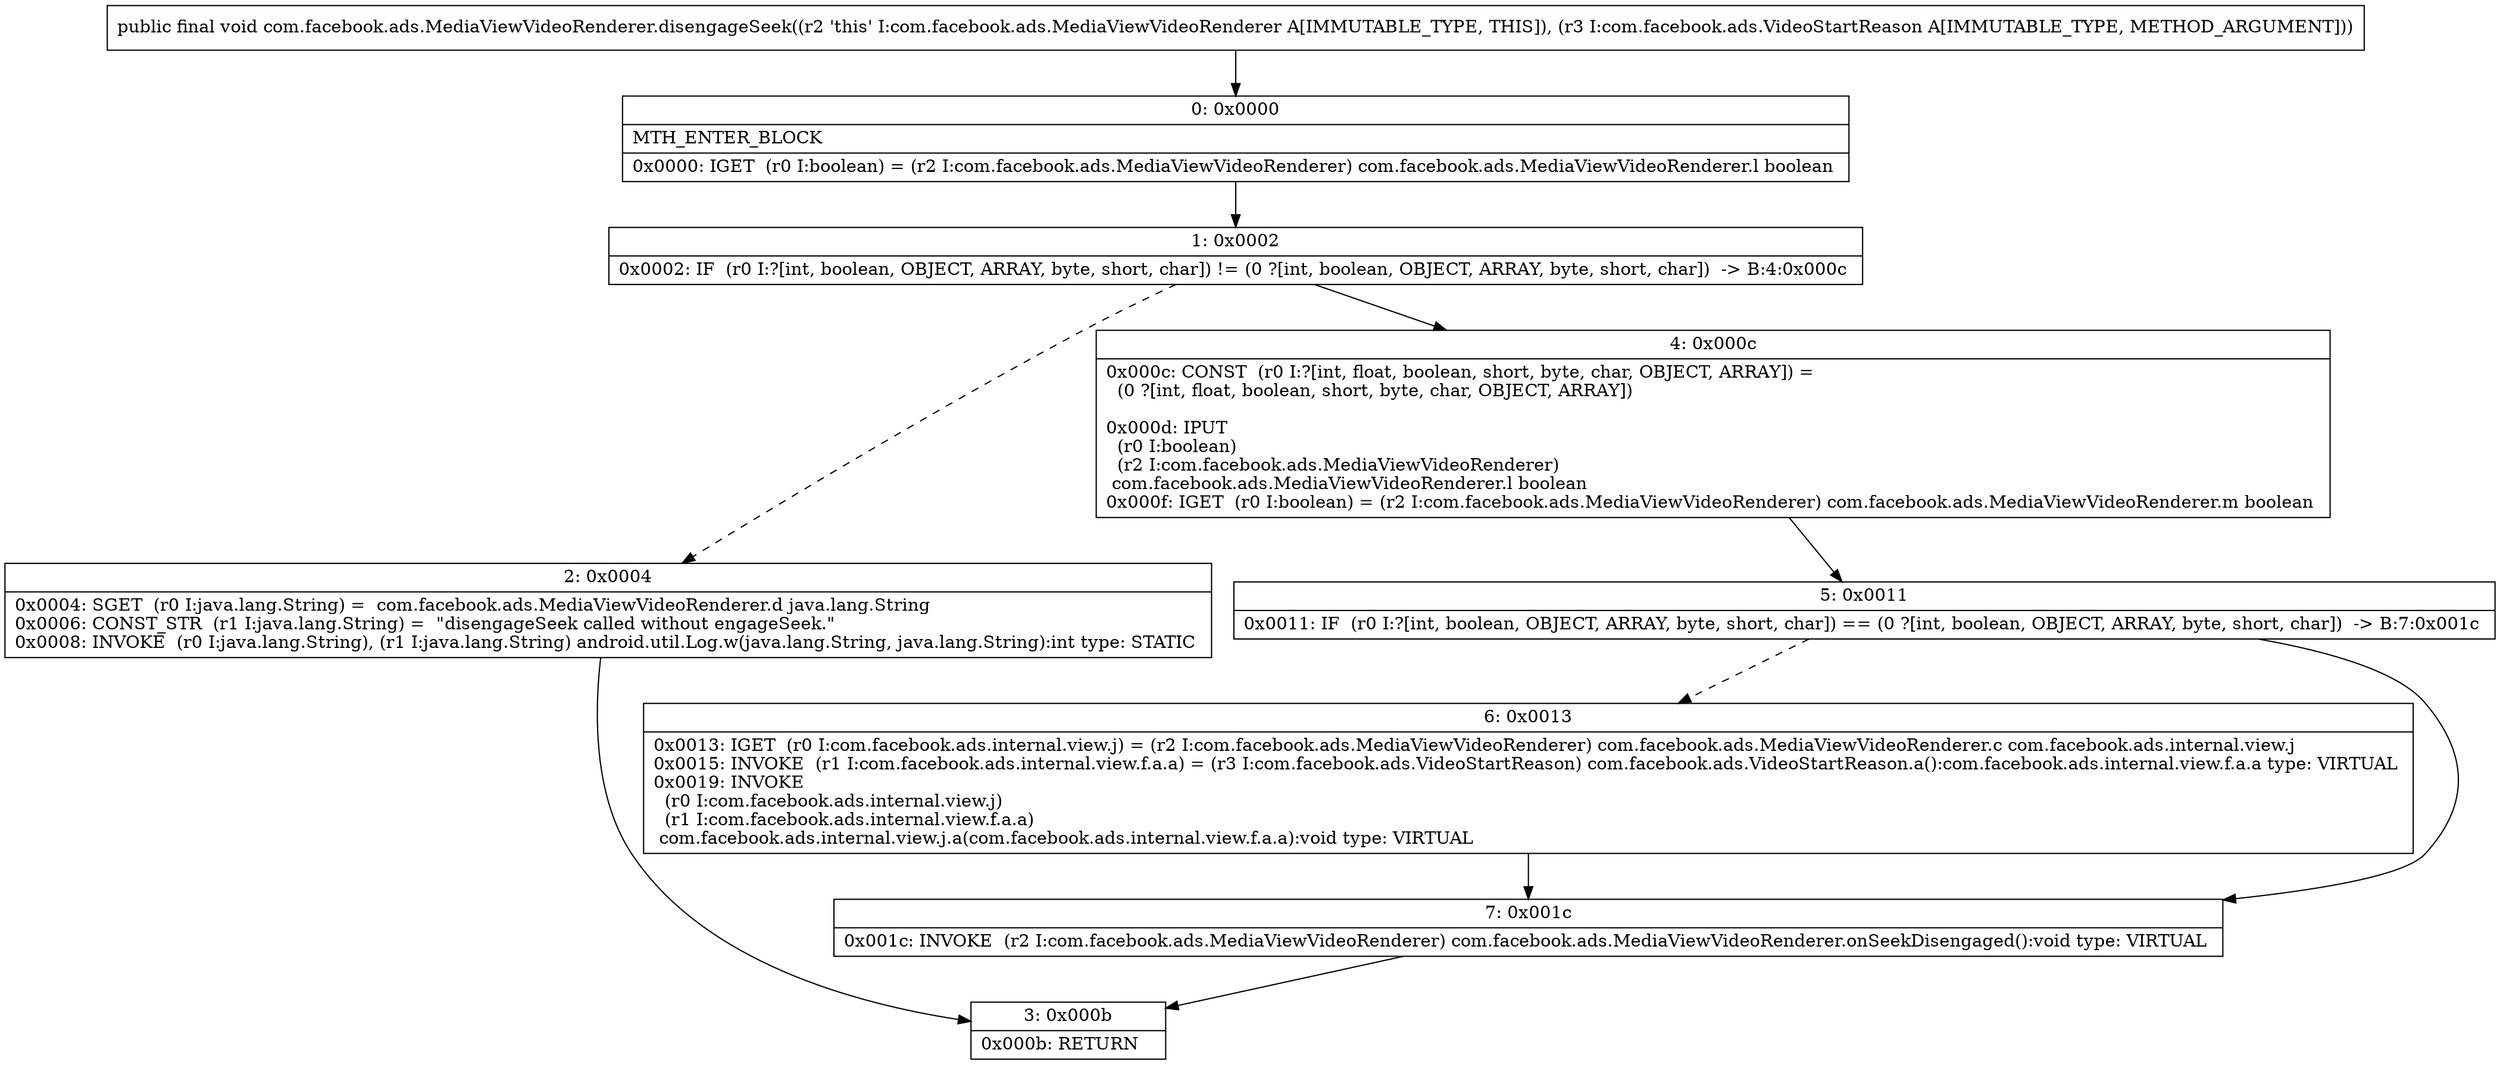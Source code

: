 digraph "CFG forcom.facebook.ads.MediaViewVideoRenderer.disengageSeek(Lcom\/facebook\/ads\/VideoStartReason;)V" {
Node_0 [shape=record,label="{0\:\ 0x0000|MTH_ENTER_BLOCK\l|0x0000: IGET  (r0 I:boolean) = (r2 I:com.facebook.ads.MediaViewVideoRenderer) com.facebook.ads.MediaViewVideoRenderer.l boolean \l}"];
Node_1 [shape=record,label="{1\:\ 0x0002|0x0002: IF  (r0 I:?[int, boolean, OBJECT, ARRAY, byte, short, char]) != (0 ?[int, boolean, OBJECT, ARRAY, byte, short, char])  \-\> B:4:0x000c \l}"];
Node_2 [shape=record,label="{2\:\ 0x0004|0x0004: SGET  (r0 I:java.lang.String) =  com.facebook.ads.MediaViewVideoRenderer.d java.lang.String \l0x0006: CONST_STR  (r1 I:java.lang.String) =  \"disengageSeek called without engageSeek.\" \l0x0008: INVOKE  (r0 I:java.lang.String), (r1 I:java.lang.String) android.util.Log.w(java.lang.String, java.lang.String):int type: STATIC \l}"];
Node_3 [shape=record,label="{3\:\ 0x000b|0x000b: RETURN   \l}"];
Node_4 [shape=record,label="{4\:\ 0x000c|0x000c: CONST  (r0 I:?[int, float, boolean, short, byte, char, OBJECT, ARRAY]) = \l  (0 ?[int, float, boolean, short, byte, char, OBJECT, ARRAY])\l \l0x000d: IPUT  \l  (r0 I:boolean)\l  (r2 I:com.facebook.ads.MediaViewVideoRenderer)\l com.facebook.ads.MediaViewVideoRenderer.l boolean \l0x000f: IGET  (r0 I:boolean) = (r2 I:com.facebook.ads.MediaViewVideoRenderer) com.facebook.ads.MediaViewVideoRenderer.m boolean \l}"];
Node_5 [shape=record,label="{5\:\ 0x0011|0x0011: IF  (r0 I:?[int, boolean, OBJECT, ARRAY, byte, short, char]) == (0 ?[int, boolean, OBJECT, ARRAY, byte, short, char])  \-\> B:7:0x001c \l}"];
Node_6 [shape=record,label="{6\:\ 0x0013|0x0013: IGET  (r0 I:com.facebook.ads.internal.view.j) = (r2 I:com.facebook.ads.MediaViewVideoRenderer) com.facebook.ads.MediaViewVideoRenderer.c com.facebook.ads.internal.view.j \l0x0015: INVOKE  (r1 I:com.facebook.ads.internal.view.f.a.a) = (r3 I:com.facebook.ads.VideoStartReason) com.facebook.ads.VideoStartReason.a():com.facebook.ads.internal.view.f.a.a type: VIRTUAL \l0x0019: INVOKE  \l  (r0 I:com.facebook.ads.internal.view.j)\l  (r1 I:com.facebook.ads.internal.view.f.a.a)\l com.facebook.ads.internal.view.j.a(com.facebook.ads.internal.view.f.a.a):void type: VIRTUAL \l}"];
Node_7 [shape=record,label="{7\:\ 0x001c|0x001c: INVOKE  (r2 I:com.facebook.ads.MediaViewVideoRenderer) com.facebook.ads.MediaViewVideoRenderer.onSeekDisengaged():void type: VIRTUAL \l}"];
MethodNode[shape=record,label="{public final void com.facebook.ads.MediaViewVideoRenderer.disengageSeek((r2 'this' I:com.facebook.ads.MediaViewVideoRenderer A[IMMUTABLE_TYPE, THIS]), (r3 I:com.facebook.ads.VideoStartReason A[IMMUTABLE_TYPE, METHOD_ARGUMENT])) }"];
MethodNode -> Node_0;
Node_0 -> Node_1;
Node_1 -> Node_2[style=dashed];
Node_1 -> Node_4;
Node_2 -> Node_3;
Node_4 -> Node_5;
Node_5 -> Node_6[style=dashed];
Node_5 -> Node_7;
Node_6 -> Node_7;
Node_7 -> Node_3;
}

